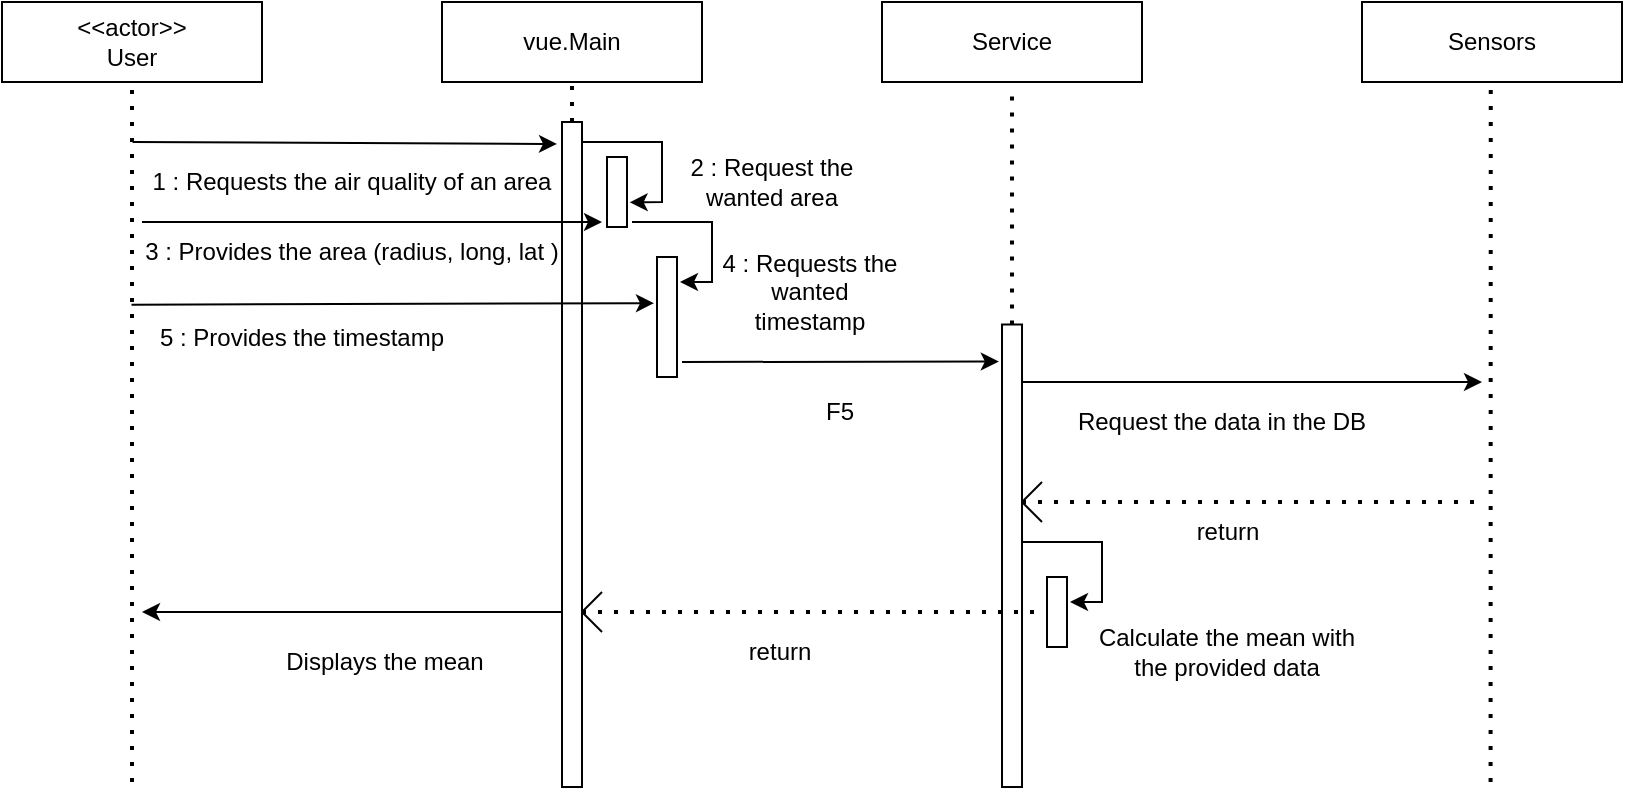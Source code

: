 <mxfile version="21.1.4" type="device">
  <diagram name="Page-1" id="upXswrnmB_EBBKfPLdJL">
    <mxGraphModel dx="1120" dy="448" grid="1" gridSize="10" guides="1" tooltips="1" connect="1" arrows="1" fold="1" page="1" pageScale="1" pageWidth="827" pageHeight="1169" math="0" shadow="0">
      <root>
        <mxCell id="0" />
        <mxCell id="1" parent="0" />
        <mxCell id="uNAQz5ljaHoNYNFkJFMW-2" value="" style="rounded=0;whiteSpace=wrap;html=1;" vertex="1" parent="1">
          <mxGeometry x="230" y="10" width="130" height="40" as="geometry" />
        </mxCell>
        <mxCell id="uNAQz5ljaHoNYNFkJFMW-3" value="vue.Main" style="text;html=1;strokeColor=none;fillColor=none;align=center;verticalAlign=middle;whiteSpace=wrap;rounded=0;" vertex="1" parent="1">
          <mxGeometry x="265" y="15" width="60" height="30" as="geometry" />
        </mxCell>
        <mxCell id="uNAQz5ljaHoNYNFkJFMW-4" value="" style="rounded=0;whiteSpace=wrap;html=1;" vertex="1" parent="1">
          <mxGeometry x="10" y="10" width="130" height="40" as="geometry" />
        </mxCell>
        <mxCell id="uNAQz5ljaHoNYNFkJFMW-5" value="&amp;lt;&amp;lt;actor&amp;gt;&amp;gt;&lt;br&gt;User" style="text;html=1;strokeColor=none;fillColor=none;align=center;verticalAlign=middle;whiteSpace=wrap;rounded=0;" vertex="1" parent="1">
          <mxGeometry x="45" y="15" width="60" height="30" as="geometry" />
        </mxCell>
        <mxCell id="uNAQz5ljaHoNYNFkJFMW-6" value="" style="endArrow=classic;html=1;rounded=0;entryX=0.967;entryY=-0.25;entryDx=0;entryDy=0;entryPerimeter=0;exitX=0.024;exitY=0;exitDx=0;exitDy=0;exitPerimeter=0;" edge="1" parent="1" target="uNAQz5ljaHoNYNFkJFMW-35">
          <mxGeometry width="50" height="50" relative="1" as="geometry">
            <mxPoint x="75.28" y="80" as="sourcePoint" />
            <mxPoint x="210" y="80" as="targetPoint" />
          </mxGeometry>
        </mxCell>
        <mxCell id="uNAQz5ljaHoNYNFkJFMW-35" value="" style="rounded=0;whiteSpace=wrap;html=1;rotation=-90;" vertex="1" parent="1">
          <mxGeometry x="128.75" y="231.25" width="332.5" height="10" as="geometry" />
        </mxCell>
        <mxCell id="uNAQz5ljaHoNYNFkJFMW-36" value="" style="rounded=0;whiteSpace=wrap;html=1;rotation=-90;" vertex="1" parent="1">
          <mxGeometry x="300" y="100" width="35" height="10" as="geometry" />
        </mxCell>
        <mxCell id="uNAQz5ljaHoNYNFkJFMW-38" value="" style="endArrow=classic;html=1;rounded=0;entryX=0.352;entryY=1.133;entryDx=0;entryDy=0;entryPerimeter=0;" edge="1" parent="1" target="uNAQz5ljaHoNYNFkJFMW-36">
          <mxGeometry width="50" height="50" relative="1" as="geometry">
            <mxPoint x="300" y="80" as="sourcePoint" />
            <mxPoint x="340" y="110" as="targetPoint" />
            <Array as="points">
              <mxPoint x="340" y="80" />
              <mxPoint x="340" y="110" />
            </Array>
          </mxGeometry>
        </mxCell>
        <mxCell id="uNAQz5ljaHoNYNFkJFMW-39" value="2 : Request the wanted area" style="text;html=1;strokeColor=none;fillColor=none;align=center;verticalAlign=middle;whiteSpace=wrap;rounded=0;" vertex="1" parent="1">
          <mxGeometry x="350" y="80" width="90" height="40" as="geometry" />
        </mxCell>
        <mxCell id="uNAQz5ljaHoNYNFkJFMW-40" value="" style="endArrow=classic;html=1;rounded=0;" edge="1" parent="1">
          <mxGeometry width="50" height="50" relative="1" as="geometry">
            <mxPoint x="80" y="120" as="sourcePoint" />
            <mxPoint x="310" y="120" as="targetPoint" />
          </mxGeometry>
        </mxCell>
        <mxCell id="uNAQz5ljaHoNYNFkJFMW-41" value="3 : Provides the area (radius, long, lat )" style="text;html=1;strokeColor=none;fillColor=none;align=center;verticalAlign=middle;whiteSpace=wrap;rounded=0;" vertex="1" parent="1">
          <mxGeometry x="80" y="120" width="210" height="30" as="geometry" />
        </mxCell>
        <mxCell id="uNAQz5ljaHoNYNFkJFMW-42" value="" style="rounded=0;whiteSpace=wrap;html=1;rotation=-90;" vertex="1" parent="1">
          <mxGeometry x="312.5" y="162.5" width="60" height="10" as="geometry" />
        </mxCell>
        <mxCell id="uNAQz5ljaHoNYNFkJFMW-43" value="" style="endArrow=classic;html=1;rounded=0;" edge="1" parent="1">
          <mxGeometry width="50" height="50" relative="1" as="geometry">
            <mxPoint x="325" y="120" as="sourcePoint" />
            <mxPoint x="349" y="150" as="targetPoint" />
            <Array as="points">
              <mxPoint x="365" y="120" />
              <mxPoint x="365" y="150" />
            </Array>
          </mxGeometry>
        </mxCell>
        <mxCell id="uNAQz5ljaHoNYNFkJFMW-45" value="4 : Requests the wanted timestamp" style="text;html=1;strokeColor=none;fillColor=none;align=center;verticalAlign=middle;whiteSpace=wrap;rounded=0;" vertex="1" parent="1">
          <mxGeometry x="369" y="135" width="90" height="40" as="geometry" />
        </mxCell>
        <mxCell id="uNAQz5ljaHoNYNFkJFMW-46" value="" style="endArrow=classic;html=1;rounded=0;entryX=0.615;entryY=-0.15;entryDx=0;entryDy=0;entryPerimeter=0;exitX=0.094;exitY=-0.039;exitDx=0;exitDy=0;exitPerimeter=0;" edge="1" parent="1" source="uNAQz5ljaHoNYNFkJFMW-47" target="uNAQz5ljaHoNYNFkJFMW-42">
          <mxGeometry width="50" height="50" relative="1" as="geometry">
            <mxPoint x="70" y="161" as="sourcePoint" />
            <mxPoint x="390" y="150" as="targetPoint" />
          </mxGeometry>
        </mxCell>
        <mxCell id="uNAQz5ljaHoNYNFkJFMW-47" value="5 : Provides the timestamp" style="text;html=1;strokeColor=none;fillColor=none;align=center;verticalAlign=middle;whiteSpace=wrap;rounded=0;" vertex="1" parent="1">
          <mxGeometry x="55" y="162.5" width="210" height="30" as="geometry" />
        </mxCell>
        <mxCell id="uNAQz5ljaHoNYNFkJFMW-48" value="" style="rounded=0;whiteSpace=wrap;html=1;" vertex="1" parent="1">
          <mxGeometry x="450" y="10" width="130" height="40" as="geometry" />
        </mxCell>
        <mxCell id="uNAQz5ljaHoNYNFkJFMW-49" value="Service" style="text;html=1;strokeColor=none;fillColor=none;align=center;verticalAlign=middle;whiteSpace=wrap;rounded=0;" vertex="1" parent="1">
          <mxGeometry x="485" y="15" width="60" height="30" as="geometry" />
        </mxCell>
        <mxCell id="uNAQz5ljaHoNYNFkJFMW-50" value="" style="endArrow=classic;html=1;rounded=0;entryX=0.92;entryY=-0.16;entryDx=0;entryDy=0;entryPerimeter=0;" edge="1" parent="1" target="uNAQz5ljaHoNYNFkJFMW-72">
          <mxGeometry width="50" height="50" relative="1" as="geometry">
            <mxPoint x="350" y="190" as="sourcePoint" />
            <mxPoint x="520" y="190" as="targetPoint" />
          </mxGeometry>
        </mxCell>
        <mxCell id="uNAQz5ljaHoNYNFkJFMW-51" value="F5" style="text;html=1;strokeColor=none;fillColor=none;align=center;verticalAlign=middle;whiteSpace=wrap;rounded=0;" vertex="1" parent="1">
          <mxGeometry x="399" y="200" width="60" height="30" as="geometry" />
        </mxCell>
        <mxCell id="uNAQz5ljaHoNYNFkJFMW-53" value="" style="rounded=0;whiteSpace=wrap;html=1;" vertex="1" parent="1">
          <mxGeometry x="690" y="10" width="130" height="40" as="geometry" />
        </mxCell>
        <mxCell id="uNAQz5ljaHoNYNFkJFMW-54" value="Sensors" style="text;html=1;strokeColor=none;fillColor=none;align=center;verticalAlign=middle;whiteSpace=wrap;rounded=0;" vertex="1" parent="1">
          <mxGeometry x="725" y="15" width="60" height="30" as="geometry" />
        </mxCell>
        <mxCell id="uNAQz5ljaHoNYNFkJFMW-72" value="" style="rounded=0;whiteSpace=wrap;html=1;rotation=-90;" vertex="1" parent="1">
          <mxGeometry x="399.38" y="281.88" width="231.25" height="10" as="geometry" />
        </mxCell>
        <mxCell id="uNAQz5ljaHoNYNFkJFMW-75" value="Request the data in the DB" style="text;html=1;strokeColor=none;fillColor=none;align=center;verticalAlign=middle;whiteSpace=wrap;rounded=0;" vertex="1" parent="1">
          <mxGeometry x="530" y="205" width="180" height="30" as="geometry" />
        </mxCell>
        <mxCell id="uNAQz5ljaHoNYNFkJFMW-76" value="" style="endArrow=classic;html=1;rounded=0;" edge="1" parent="1">
          <mxGeometry width="50" height="50" relative="1" as="geometry">
            <mxPoint x="520" y="200" as="sourcePoint" />
            <mxPoint x="750" y="200" as="targetPoint" />
          </mxGeometry>
        </mxCell>
        <mxCell id="uNAQz5ljaHoNYNFkJFMW-88" value="" style="endArrow=none;html=1;rounded=0;" edge="1" parent="1">
          <mxGeometry width="50" height="50" relative="1" as="geometry">
            <mxPoint x="520" y="260" as="sourcePoint" />
            <mxPoint x="530" y="270" as="targetPoint" />
            <Array as="points">
              <mxPoint x="530" y="270" />
            </Array>
          </mxGeometry>
        </mxCell>
        <mxCell id="uNAQz5ljaHoNYNFkJFMW-89" value="" style="endArrow=none;html=1;rounded=0;" edge="1" parent="1">
          <mxGeometry width="50" height="50" relative="1" as="geometry">
            <mxPoint x="520" y="260" as="sourcePoint" />
            <mxPoint x="530" y="250" as="targetPoint" />
          </mxGeometry>
        </mxCell>
        <mxCell id="uNAQz5ljaHoNYNFkJFMW-90" value="" style="endArrow=none;dashed=1;html=1;dashPattern=1 3;strokeWidth=2;rounded=0;" edge="1" parent="1">
          <mxGeometry width="50" height="50" relative="1" as="geometry">
            <mxPoint x="520" y="260" as="sourcePoint" />
            <mxPoint x="750" y="260" as="targetPoint" />
          </mxGeometry>
        </mxCell>
        <mxCell id="uNAQz5ljaHoNYNFkJFMW-91" value="" style="rounded=0;whiteSpace=wrap;html=1;rotation=-90;" vertex="1" parent="1">
          <mxGeometry x="520" y="310" width="35" height="10" as="geometry" />
        </mxCell>
        <mxCell id="uNAQz5ljaHoNYNFkJFMW-92" value="" style="endArrow=classic;html=1;rounded=0;" edge="1" parent="1">
          <mxGeometry width="50" height="50" relative="1" as="geometry">
            <mxPoint x="520" y="280" as="sourcePoint" />
            <mxPoint x="544" y="310" as="targetPoint" />
            <Array as="points">
              <mxPoint x="560" y="280" />
              <mxPoint x="560" y="310" />
            </Array>
          </mxGeometry>
        </mxCell>
        <mxCell id="uNAQz5ljaHoNYNFkJFMW-94" value="Calculate the mean with the provided data" style="text;html=1;strokeColor=none;fillColor=none;align=center;verticalAlign=middle;whiteSpace=wrap;rounded=0;" vertex="1" parent="1">
          <mxGeometry x="555" y="320" width="135" height="30" as="geometry" />
        </mxCell>
        <mxCell id="uNAQz5ljaHoNYNFkJFMW-95" value="return" style="text;html=1;strokeColor=none;fillColor=none;align=center;verticalAlign=middle;whiteSpace=wrap;rounded=0;" vertex="1" parent="1">
          <mxGeometry x="592.5" y="260" width="60" height="30" as="geometry" />
        </mxCell>
        <mxCell id="uNAQz5ljaHoNYNFkJFMW-96" value="" style="endArrow=none;dashed=1;html=1;dashPattern=1 3;strokeWidth=2;rounded=0;" edge="1" parent="1">
          <mxGeometry width="50" height="50" relative="1" as="geometry">
            <mxPoint x="300" y="315" as="sourcePoint" />
            <mxPoint x="530" y="315" as="targetPoint" />
          </mxGeometry>
        </mxCell>
        <mxCell id="uNAQz5ljaHoNYNFkJFMW-97" value="" style="endArrow=none;html=1;rounded=0;" edge="1" parent="1">
          <mxGeometry width="50" height="50" relative="1" as="geometry">
            <mxPoint x="300" y="315" as="sourcePoint" />
            <mxPoint x="310" y="305" as="targetPoint" />
          </mxGeometry>
        </mxCell>
        <mxCell id="uNAQz5ljaHoNYNFkJFMW-98" value="" style="endArrow=none;html=1;rounded=0;" edge="1" parent="1">
          <mxGeometry width="50" height="50" relative="1" as="geometry">
            <mxPoint x="300" y="315" as="sourcePoint" />
            <mxPoint x="310" y="325" as="targetPoint" />
            <Array as="points">
              <mxPoint x="310" y="325" />
            </Array>
          </mxGeometry>
        </mxCell>
        <mxCell id="uNAQz5ljaHoNYNFkJFMW-99" value="return" style="text;html=1;strokeColor=none;fillColor=none;align=center;verticalAlign=middle;whiteSpace=wrap;rounded=0;" vertex="1" parent="1">
          <mxGeometry x="369" y="320" width="60" height="30" as="geometry" />
        </mxCell>
        <mxCell id="uNAQz5ljaHoNYNFkJFMW-100" value="" style="endArrow=classic;html=1;rounded=0;exitX=0.459;exitY=-0.383;exitDx=0;exitDy=0;exitPerimeter=0;" edge="1" parent="1">
          <mxGeometry width="50" height="50" relative="1" as="geometry">
            <mxPoint x="290" y="315" as="sourcePoint" />
            <mxPoint x="80" y="315" as="targetPoint" />
          </mxGeometry>
        </mxCell>
        <mxCell id="uNAQz5ljaHoNYNFkJFMW-101" value="Displays the mean" style="text;html=1;strokeColor=none;fillColor=none;align=center;verticalAlign=middle;whiteSpace=wrap;rounded=0;" vertex="1" parent="1">
          <mxGeometry x="139" y="325" width="125" height="30" as="geometry" />
        </mxCell>
        <mxCell id="uNAQz5ljaHoNYNFkJFMW-102" value="" style="endArrow=none;dashed=1;html=1;dashPattern=1 3;strokeWidth=2;rounded=0;entryX=0.5;entryY=1;entryDx=0;entryDy=0;" edge="1" parent="1" target="uNAQz5ljaHoNYNFkJFMW-4">
          <mxGeometry width="50" height="50" relative="1" as="geometry">
            <mxPoint x="75" y="400" as="sourcePoint" />
            <mxPoint x="80" y="60" as="targetPoint" />
          </mxGeometry>
        </mxCell>
        <mxCell id="uNAQz5ljaHoNYNFkJFMW-104" value="1 : Requests the air quality of an area" style="text;html=1;strokeColor=none;fillColor=none;align=center;verticalAlign=middle;whiteSpace=wrap;rounded=0;" vertex="1" parent="1">
          <mxGeometry x="75" y="85" width="220" height="30" as="geometry" />
        </mxCell>
        <mxCell id="uNAQz5ljaHoNYNFkJFMW-105" value="" style="endArrow=none;dashed=1;html=1;dashPattern=1 3;strokeWidth=2;rounded=0;entryX=0.5;entryY=1;entryDx=0;entryDy=0;exitX=1;exitY=0.5;exitDx=0;exitDy=0;" edge="1" parent="1" source="uNAQz5ljaHoNYNFkJFMW-35" target="uNAQz5ljaHoNYNFkJFMW-2">
          <mxGeometry width="50" height="50" relative="1" as="geometry">
            <mxPoint x="220" y="110" as="sourcePoint" />
            <mxPoint x="270" y="60" as="targetPoint" />
          </mxGeometry>
        </mxCell>
        <mxCell id="uNAQz5ljaHoNYNFkJFMW-106" value="" style="endArrow=none;dashed=1;html=1;dashPattern=1 3;strokeWidth=2;rounded=0;exitX=1;exitY=0.5;exitDx=0;exitDy=0;entryX=0.5;entryY=1.036;entryDx=0;entryDy=0;entryPerimeter=0;" edge="1" parent="1" source="uNAQz5ljaHoNYNFkJFMW-72" target="uNAQz5ljaHoNYNFkJFMW-48">
          <mxGeometry width="50" height="50" relative="1" as="geometry">
            <mxPoint x="510" y="70" as="sourcePoint" />
            <mxPoint x="560" y="20" as="targetPoint" />
          </mxGeometry>
        </mxCell>
        <mxCell id="uNAQz5ljaHoNYNFkJFMW-113" value="" style="endArrow=none;dashed=1;html=1;dashPattern=1 3;strokeWidth=2;rounded=0;" edge="1" parent="1">
          <mxGeometry width="50" height="50" relative="1" as="geometry">
            <mxPoint x="754.29" y="400" as="sourcePoint" />
            <mxPoint x="754.38" y="50" as="targetPoint" />
          </mxGeometry>
        </mxCell>
      </root>
    </mxGraphModel>
  </diagram>
</mxfile>
